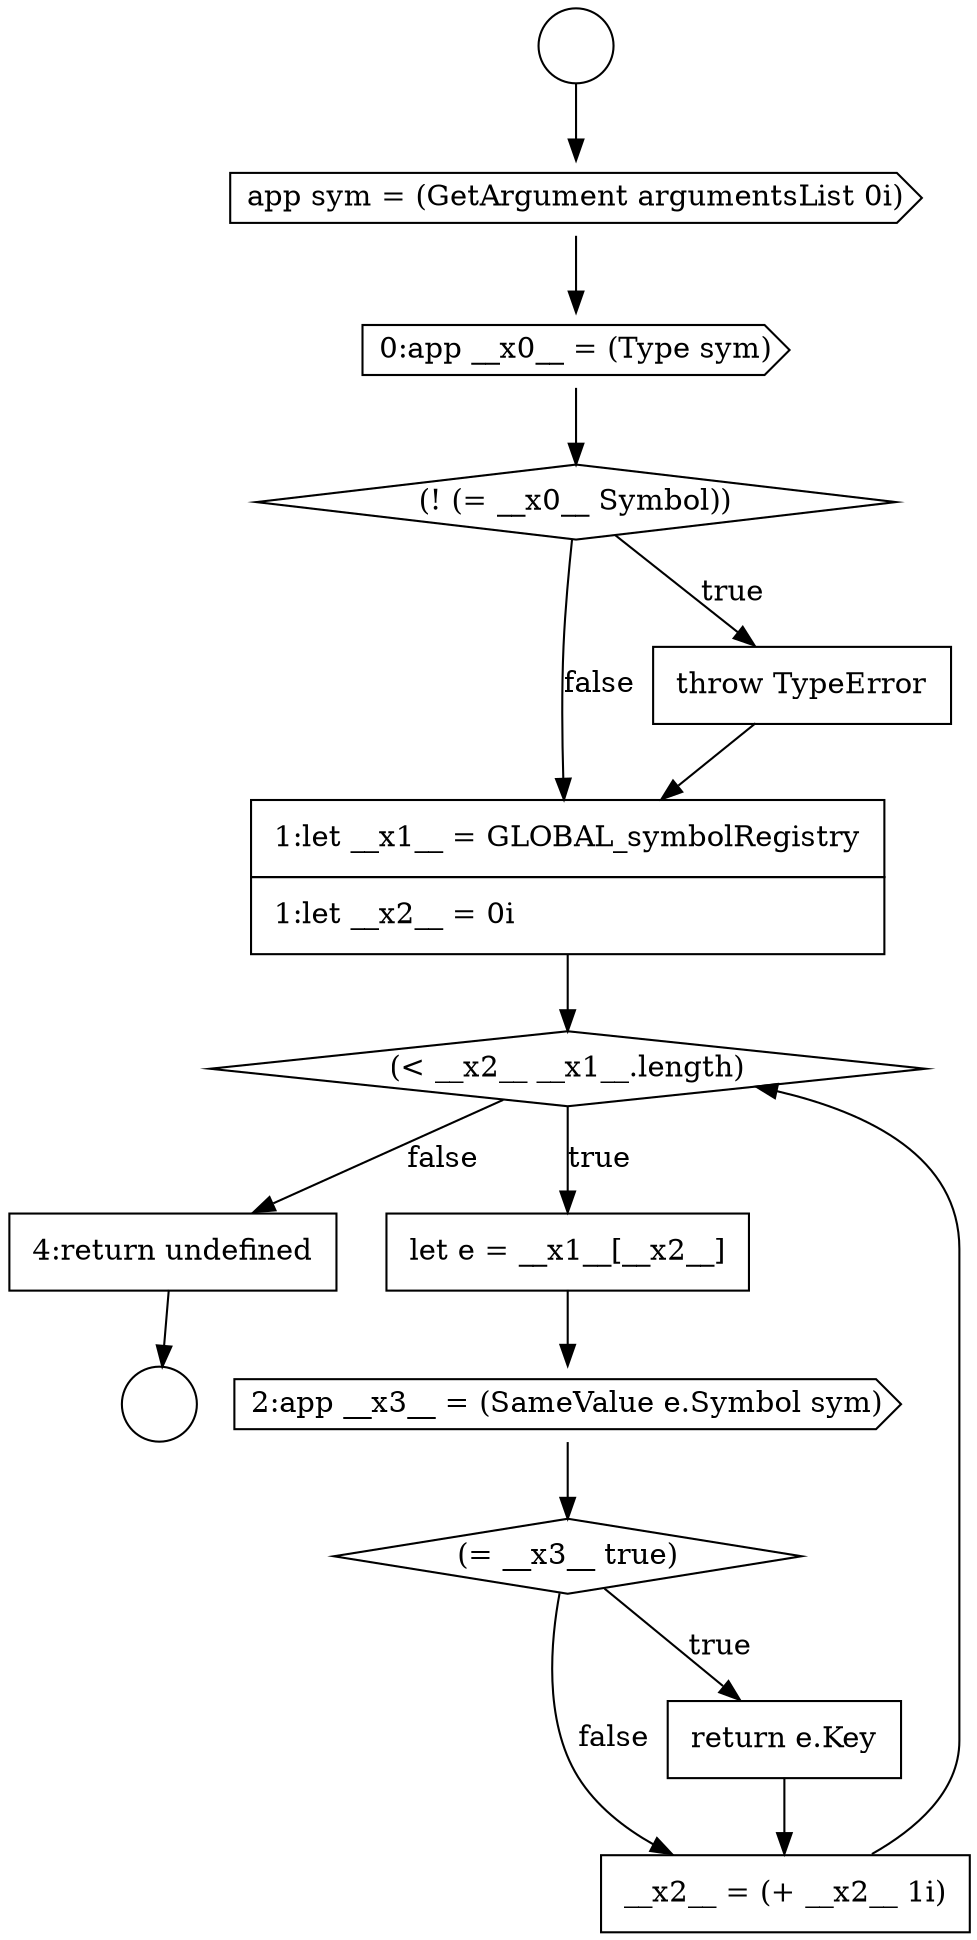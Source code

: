 digraph {
  node11790 [shape=none, margin=0, label=<<font color="black">
    <table border="0" cellborder="1" cellspacing="0" cellpadding="10">
      <tr><td align="left">1:let __x1__ = GLOBAL_symbolRegistry</td></tr>
      <tr><td align="left">1:let __x2__ = 0i</td></tr>
    </table>
  </font>> color="black" fillcolor="white" style=filled]
  node11786 [shape=cds, label=<<font color="black">app sym = (GetArgument argumentsList 0i)</font>> color="black" fillcolor="white" style=filled]
  node11793 [shape=cds, label=<<font color="black">2:app __x3__ = (SameValue e.Symbol sym)</font>> color="black" fillcolor="white" style=filled]
  node11791 [shape=diamond, label=<<font color="black">(&lt; __x2__ __x1__.length)</font>> color="black" fillcolor="white" style=filled]
  node11797 [shape=none, margin=0, label=<<font color="black">
    <table border="0" cellborder="1" cellspacing="0" cellpadding="10">
      <tr><td align="left">4:return undefined</td></tr>
    </table>
  </font>> color="black" fillcolor="white" style=filled]
  node11787 [shape=cds, label=<<font color="black">0:app __x0__ = (Type sym)</font>> color="black" fillcolor="white" style=filled]
  node11792 [shape=none, margin=0, label=<<font color="black">
    <table border="0" cellborder="1" cellspacing="0" cellpadding="10">
      <tr><td align="left">let e = __x1__[__x2__]</td></tr>
    </table>
  </font>> color="black" fillcolor="white" style=filled]
  node11796 [shape=none, margin=0, label=<<font color="black">
    <table border="0" cellborder="1" cellspacing="0" cellpadding="10">
      <tr><td align="left">__x2__ = (+ __x2__ 1i)</td></tr>
    </table>
  </font>> color="black" fillcolor="white" style=filled]
  node11795 [shape=none, margin=0, label=<<font color="black">
    <table border="0" cellborder="1" cellspacing="0" cellpadding="10">
      <tr><td align="left">return e.Key</td></tr>
    </table>
  </font>> color="black" fillcolor="white" style=filled]
  node11788 [shape=diamond, label=<<font color="black">(! (= __x0__ Symbol))</font>> color="black" fillcolor="white" style=filled]
  node11789 [shape=none, margin=0, label=<<font color="black">
    <table border="0" cellborder="1" cellspacing="0" cellpadding="10">
      <tr><td align="left">throw TypeError</td></tr>
    </table>
  </font>> color="black" fillcolor="white" style=filled]
  node11785 [shape=circle label=" " color="black" fillcolor="white" style=filled]
  node11784 [shape=circle label=" " color="black" fillcolor="white" style=filled]
  node11794 [shape=diamond, label=<<font color="black">(= __x3__ true)</font>> color="black" fillcolor="white" style=filled]
  node11789 -> node11790 [ color="black"]
  node11786 -> node11787 [ color="black"]
  node11795 -> node11796 [ color="black"]
  node11787 -> node11788 [ color="black"]
  node11791 -> node11792 [label=<<font color="black">true</font>> color="black"]
  node11791 -> node11797 [label=<<font color="black">false</font>> color="black"]
  node11793 -> node11794 [ color="black"]
  node11784 -> node11786 [ color="black"]
  node11790 -> node11791 [ color="black"]
  node11792 -> node11793 [ color="black"]
  node11796 -> node11791 [ color="black"]
  node11794 -> node11795 [label=<<font color="black">true</font>> color="black"]
  node11794 -> node11796 [label=<<font color="black">false</font>> color="black"]
  node11797 -> node11785 [ color="black"]
  node11788 -> node11789 [label=<<font color="black">true</font>> color="black"]
  node11788 -> node11790 [label=<<font color="black">false</font>> color="black"]
}

